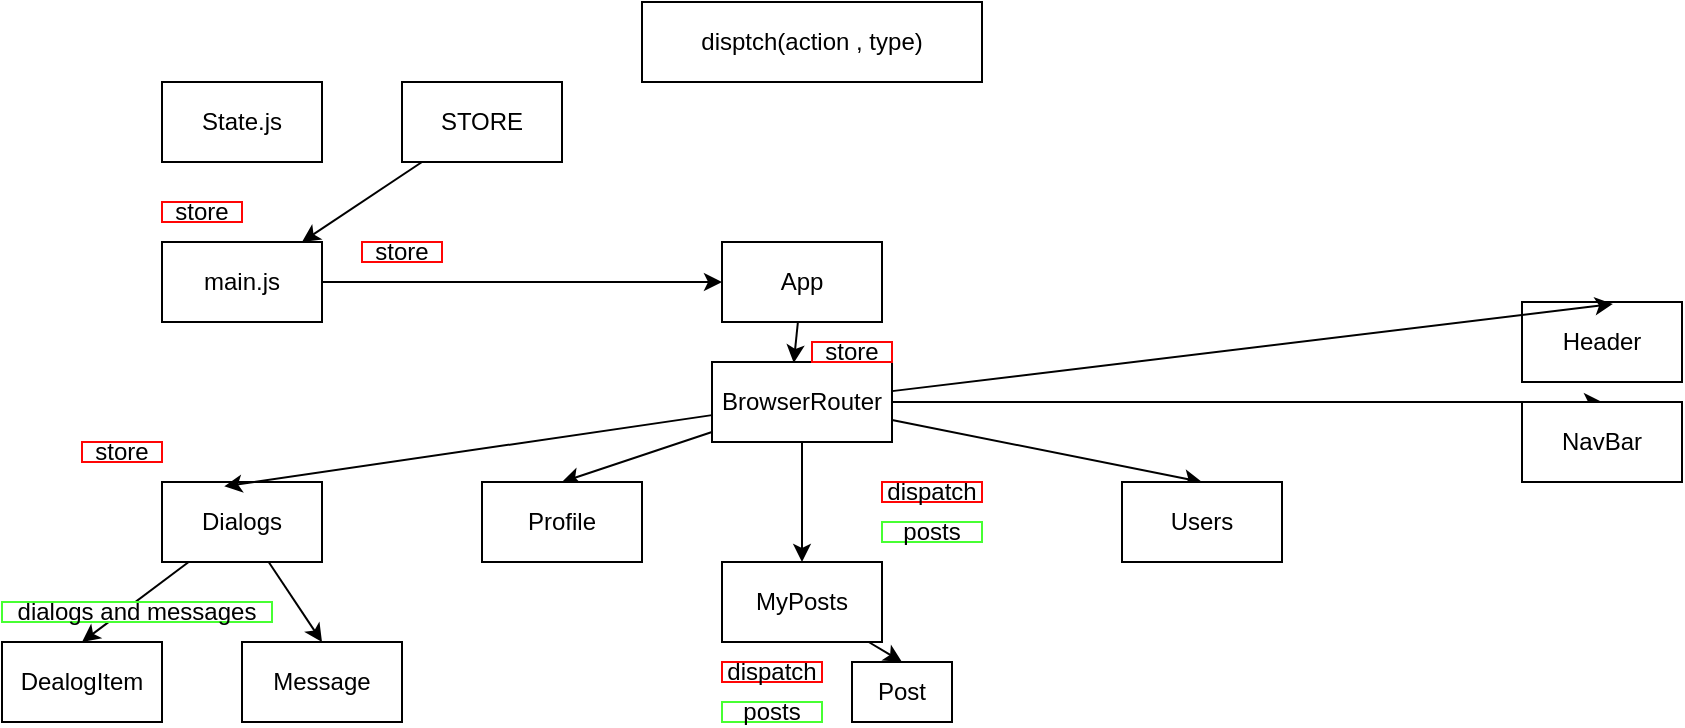 <mxfile>
    <diagram id="N-z4DUHniy2R9jtudcL1" name="Page-1">
        <mxGraphModel dx="945" dy="1216" grid="1" gridSize="10" guides="1" tooltips="1" connect="1" arrows="1" fold="1" page="1" pageScale="1" pageWidth="850" pageHeight="1100" math="0" shadow="0">
            <root>
                <mxCell id="0"/>
                <mxCell id="1" parent="0"/>
                <mxCell id="2" value="State.js" style="rounded=0;whiteSpace=wrap;html=1;" parent="1" vertex="1">
                    <mxGeometry x="80" y="40" width="80" height="40" as="geometry"/>
                </mxCell>
                <mxCell id="6" style="edgeStyle=none;html=1;entryX=0;entryY=0.5;entryDx=0;entryDy=0;" parent="1" source="3" target="7" edge="1">
                    <mxGeometry relative="1" as="geometry">
                        <mxPoint x="360" y="140" as="targetPoint"/>
                    </mxGeometry>
                </mxCell>
                <mxCell id="3" value="main.js" style="rounded=0;whiteSpace=wrap;html=1;" parent="1" vertex="1">
                    <mxGeometry x="80" y="120" width="80" height="40" as="geometry"/>
                </mxCell>
                <mxCell id="5" style="edgeStyle=none;html=1;" parent="1" source="4" target="3" edge="1">
                    <mxGeometry relative="1" as="geometry"/>
                </mxCell>
                <mxCell id="4" value="STORE" style="rounded=0;whiteSpace=wrap;html=1;" parent="1" vertex="1">
                    <mxGeometry x="200" y="40" width="80" height="40" as="geometry"/>
                </mxCell>
                <mxCell id="7" value="App" style="rounded=0;whiteSpace=wrap;html=1;" parent="1" vertex="1">
                    <mxGeometry x="360" y="120" width="80" height="40" as="geometry"/>
                </mxCell>
                <mxCell id="17" style="edgeStyle=none;html=1;entryX=0.5;entryY=0;entryDx=0;entryDy=0;" parent="1" source="9" target="13" edge="1">
                    <mxGeometry relative="1" as="geometry"/>
                </mxCell>
                <mxCell id="18" style="edgeStyle=none;html=1;entryX=0.5;entryY=0;entryDx=0;entryDy=0;" parent="1" source="9" target="14" edge="1">
                    <mxGeometry relative="1" as="geometry"/>
                </mxCell>
                <mxCell id="26" style="edgeStyle=none;html=1;" parent="1" source="9" target="25" edge="1">
                    <mxGeometry relative="1" as="geometry"/>
                </mxCell>
                <mxCell id="47" style="edgeStyle=none;html=1;entryX=0.5;entryY=0;entryDx=0;entryDy=0;" edge="1" parent="1" source="9" target="46">
                    <mxGeometry relative="1" as="geometry"/>
                </mxCell>
                <mxCell id="9" value="BrowserRouter" style="rounded=0;whiteSpace=wrap;html=1;" parent="1" vertex="1">
                    <mxGeometry x="355" y="180" width="90" height="40" as="geometry"/>
                </mxCell>
                <mxCell id="11" style="edgeStyle=none;html=1;entryX=0.454;entryY=0.011;entryDx=0;entryDy=0;entryPerimeter=0;" parent="1" source="7" target="9" edge="1">
                    <mxGeometry relative="1" as="geometry"/>
                </mxCell>
                <mxCell id="22" style="edgeStyle=none;html=1;entryX=0.5;entryY=0;entryDx=0;entryDy=0;" parent="1" source="12" target="20" edge="1">
                    <mxGeometry relative="1" as="geometry"/>
                </mxCell>
                <mxCell id="23" style="edgeStyle=none;html=1;entryX=0.5;entryY=0;entryDx=0;entryDy=0;" parent="1" source="12" target="21" edge="1">
                    <mxGeometry relative="1" as="geometry"/>
                </mxCell>
                <mxCell id="12" value="Dialogs" style="rounded=0;whiteSpace=wrap;html=1;" parent="1" vertex="1">
                    <mxGeometry x="80" y="240" width="80" height="40" as="geometry"/>
                </mxCell>
                <mxCell id="13" value="Profile" style="rounded=0;whiteSpace=wrap;html=1;" parent="1" vertex="1">
                    <mxGeometry x="240" y="240" width="80" height="40" as="geometry"/>
                </mxCell>
                <mxCell id="14" value="NavBar" style="rounded=0;whiteSpace=wrap;html=1;" parent="1" vertex="1">
                    <mxGeometry x="760" y="200" width="80" height="40" as="geometry"/>
                </mxCell>
                <mxCell id="15" value="Header" style="rounded=0;whiteSpace=wrap;html=1;" parent="1" vertex="1">
                    <mxGeometry x="760" y="150" width="80" height="40" as="geometry"/>
                </mxCell>
                <mxCell id="16" style="edgeStyle=none;html=1;entryX=0.389;entryY=0.054;entryDx=0;entryDy=0;entryPerimeter=0;" parent="1" source="9" target="12" edge="1">
                    <mxGeometry relative="1" as="geometry"/>
                </mxCell>
                <mxCell id="19" style="edgeStyle=none;html=1;entryX=0.568;entryY=0.025;entryDx=0;entryDy=0;entryPerimeter=0;" parent="1" source="9" target="15" edge="1">
                    <mxGeometry relative="1" as="geometry"/>
                </mxCell>
                <mxCell id="20" value="DealogItem" style="rounded=0;whiteSpace=wrap;html=1;" parent="1" vertex="1">
                    <mxGeometry y="320" width="80" height="40" as="geometry"/>
                </mxCell>
                <mxCell id="21" value="Message" style="rounded=0;whiteSpace=wrap;html=1;" parent="1" vertex="1">
                    <mxGeometry x="120" y="320" width="80" height="40" as="geometry"/>
                </mxCell>
                <mxCell id="25" value="MyPosts" style="rounded=0;whiteSpace=wrap;html=1;" parent="1" vertex="1">
                    <mxGeometry x="360" y="280" width="80" height="40" as="geometry"/>
                </mxCell>
                <mxCell id="30" value="store" style="rounded=0;whiteSpace=wrap;html=1;strokeColor=#FF0505;" parent="1" vertex="1">
                    <mxGeometry x="180" y="120" width="40" height="10" as="geometry"/>
                </mxCell>
                <mxCell id="31" value="store" style="rounded=0;whiteSpace=wrap;html=1;strokeColor=#FF0505;" parent="1" vertex="1">
                    <mxGeometry x="80" y="100" width="40" height="10" as="geometry"/>
                </mxCell>
                <mxCell id="34" value="store" style="rounded=0;whiteSpace=wrap;html=1;strokeColor=#FF0505;" parent="1" vertex="1">
                    <mxGeometry x="405" y="170" width="40" height="10" as="geometry"/>
                </mxCell>
                <mxCell id="35" value="store" style="rounded=0;whiteSpace=wrap;html=1;strokeColor=#FF0505;" parent="1" vertex="1">
                    <mxGeometry x="40" y="220" width="40" height="10" as="geometry"/>
                </mxCell>
                <mxCell id="36" value="dispatch" style="rounded=0;whiteSpace=wrap;html=1;strokeColor=#FF0505;" parent="1" vertex="1">
                    <mxGeometry x="360" y="330" width="50" height="10" as="geometry"/>
                </mxCell>
                <mxCell id="37" value="dispatch" style="rounded=0;whiteSpace=wrap;html=1;strokeColor=#FF0505;" parent="1" vertex="1">
                    <mxGeometry x="440" y="240" width="50" height="10" as="geometry"/>
                </mxCell>
                <mxCell id="38" value="posts" style="rounded=0;whiteSpace=wrap;html=1;strokeColor=#47FF32;" parent="1" vertex="1">
                    <mxGeometry x="360" y="350" width="50" height="10" as="geometry"/>
                </mxCell>
                <mxCell id="39" value="posts" style="rounded=0;whiteSpace=wrap;html=1;strokeColor=#47FF32;" parent="1" vertex="1">
                    <mxGeometry x="440" y="260" width="50" height="10" as="geometry"/>
                </mxCell>
                <mxCell id="43" style="edgeStyle=none;html=1;entryX=0.5;entryY=0;entryDx=0;entryDy=0;" parent="1" source="40" target="42" edge="1">
                    <mxGeometry relative="1" as="geometry"/>
                </mxCell>
                <mxCell id="40" value="MyPosts" style="rounded=0;whiteSpace=wrap;html=1;" parent="1" vertex="1">
                    <mxGeometry x="360" y="280" width="80" height="40" as="geometry"/>
                </mxCell>
                <mxCell id="42" value="Post" style="rounded=0;whiteSpace=wrap;html=1;" parent="1" vertex="1">
                    <mxGeometry x="425" y="330" width="50" height="30" as="geometry"/>
                </mxCell>
                <mxCell id="44" value="dialogs and messages" style="rounded=0;whiteSpace=wrap;html=1;strokeColor=#47FF32;" parent="1" vertex="1">
                    <mxGeometry y="300" width="135" height="10" as="geometry"/>
                </mxCell>
                <mxCell id="45" value="disptch(action , type)" style="rounded=0;whiteSpace=wrap;html=1;" parent="1" vertex="1">
                    <mxGeometry x="320" width="170" height="40" as="geometry"/>
                </mxCell>
                <mxCell id="46" value="Users" style="rounded=0;whiteSpace=wrap;html=1;" vertex="1" parent="1">
                    <mxGeometry x="560" y="240" width="80" height="40" as="geometry"/>
                </mxCell>
            </root>
        </mxGraphModel>
    </diagram>
</mxfile>